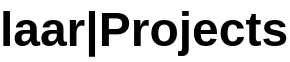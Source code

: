 <mxfile version="22.1.4" type="github">
  <diagram name="Страница — 1" id="ZqEQ2uIjSCoxPEkew0uO">
    <mxGraphModel dx="1362" dy="803" grid="1" gridSize="10" guides="1" tooltips="1" connect="1" arrows="1" fold="1" page="1" pageScale="1" pageWidth="827" pageHeight="1169" math="0" shadow="0">
      <root>
        <mxCell id="0" />
        <mxCell id="1" parent="0" />
        <mxCell id="T9pTu-QHJXgR7XEYWg38-1" value="&lt;font style=&quot;font-size: 24px;&quot;&gt;&lt;b&gt;laar|Projects&lt;/b&gt;&lt;/font&gt;" style="text;html=1;strokeColor=none;fillColor=none;align=center;verticalAlign=middle;whiteSpace=wrap;rounded=0;" vertex="1" parent="1">
          <mxGeometry x="20" y="20" width="140" height="30" as="geometry" />
        </mxCell>
      </root>
    </mxGraphModel>
  </diagram>
</mxfile>
